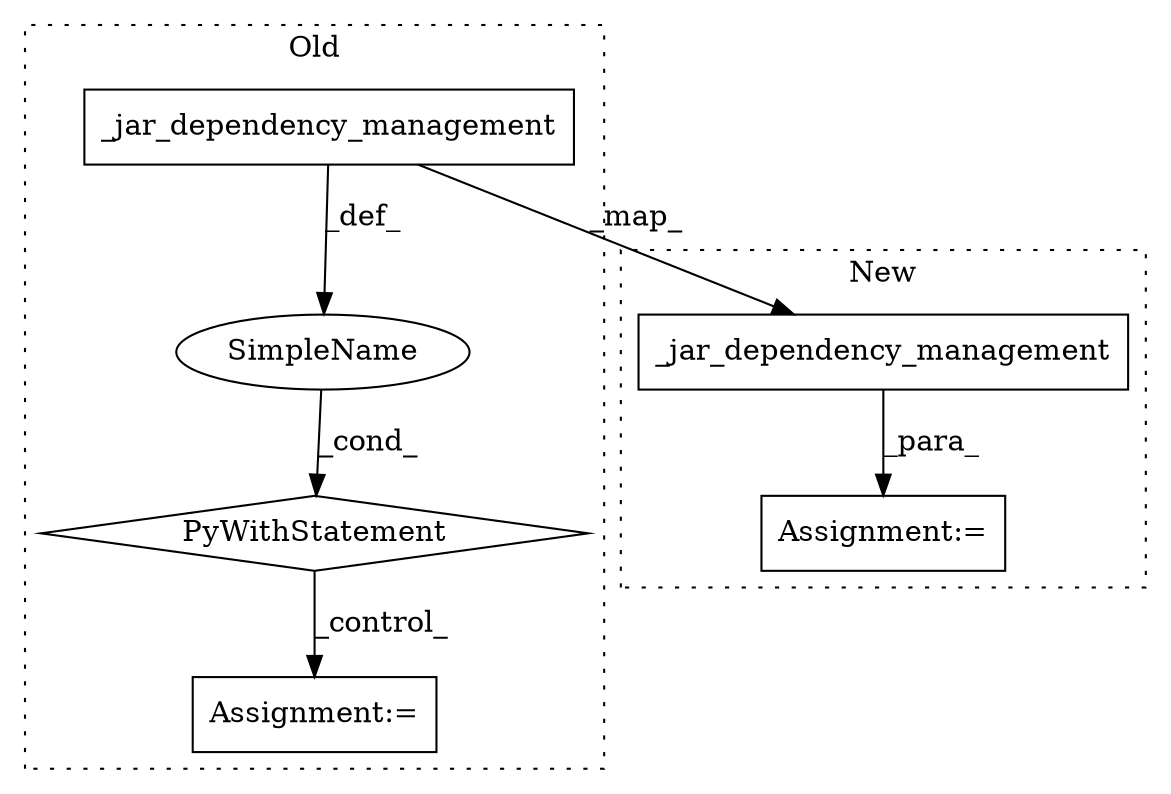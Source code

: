 digraph G {
subgraph cluster0 {
1 [label="_jar_dependency_management" a="32" s="3354,3392" l="27,1" shape="box"];
3 [label="PyWithStatement" a="104" s="3339,3393" l="10,2" shape="diamond"];
4 [label="SimpleName" a="42" s="" l="" shape="ellipse"];
5 [label="Assignment:=" a="7" s="3407" l="7" shape="box"];
label = "Old";
style="dotted";
}
subgraph cluster1 {
2 [label="_jar_dependency_management" a="32" s="3219,3257" l="27,1" shape="box"];
6 [label="Assignment:=" a="7" s="3213" l="1" shape="box"];
label = "New";
style="dotted";
}
1 -> 2 [label="_map_"];
1 -> 4 [label="_def_"];
2 -> 6 [label="_para_"];
3 -> 5 [label="_control_"];
4 -> 3 [label="_cond_"];
}